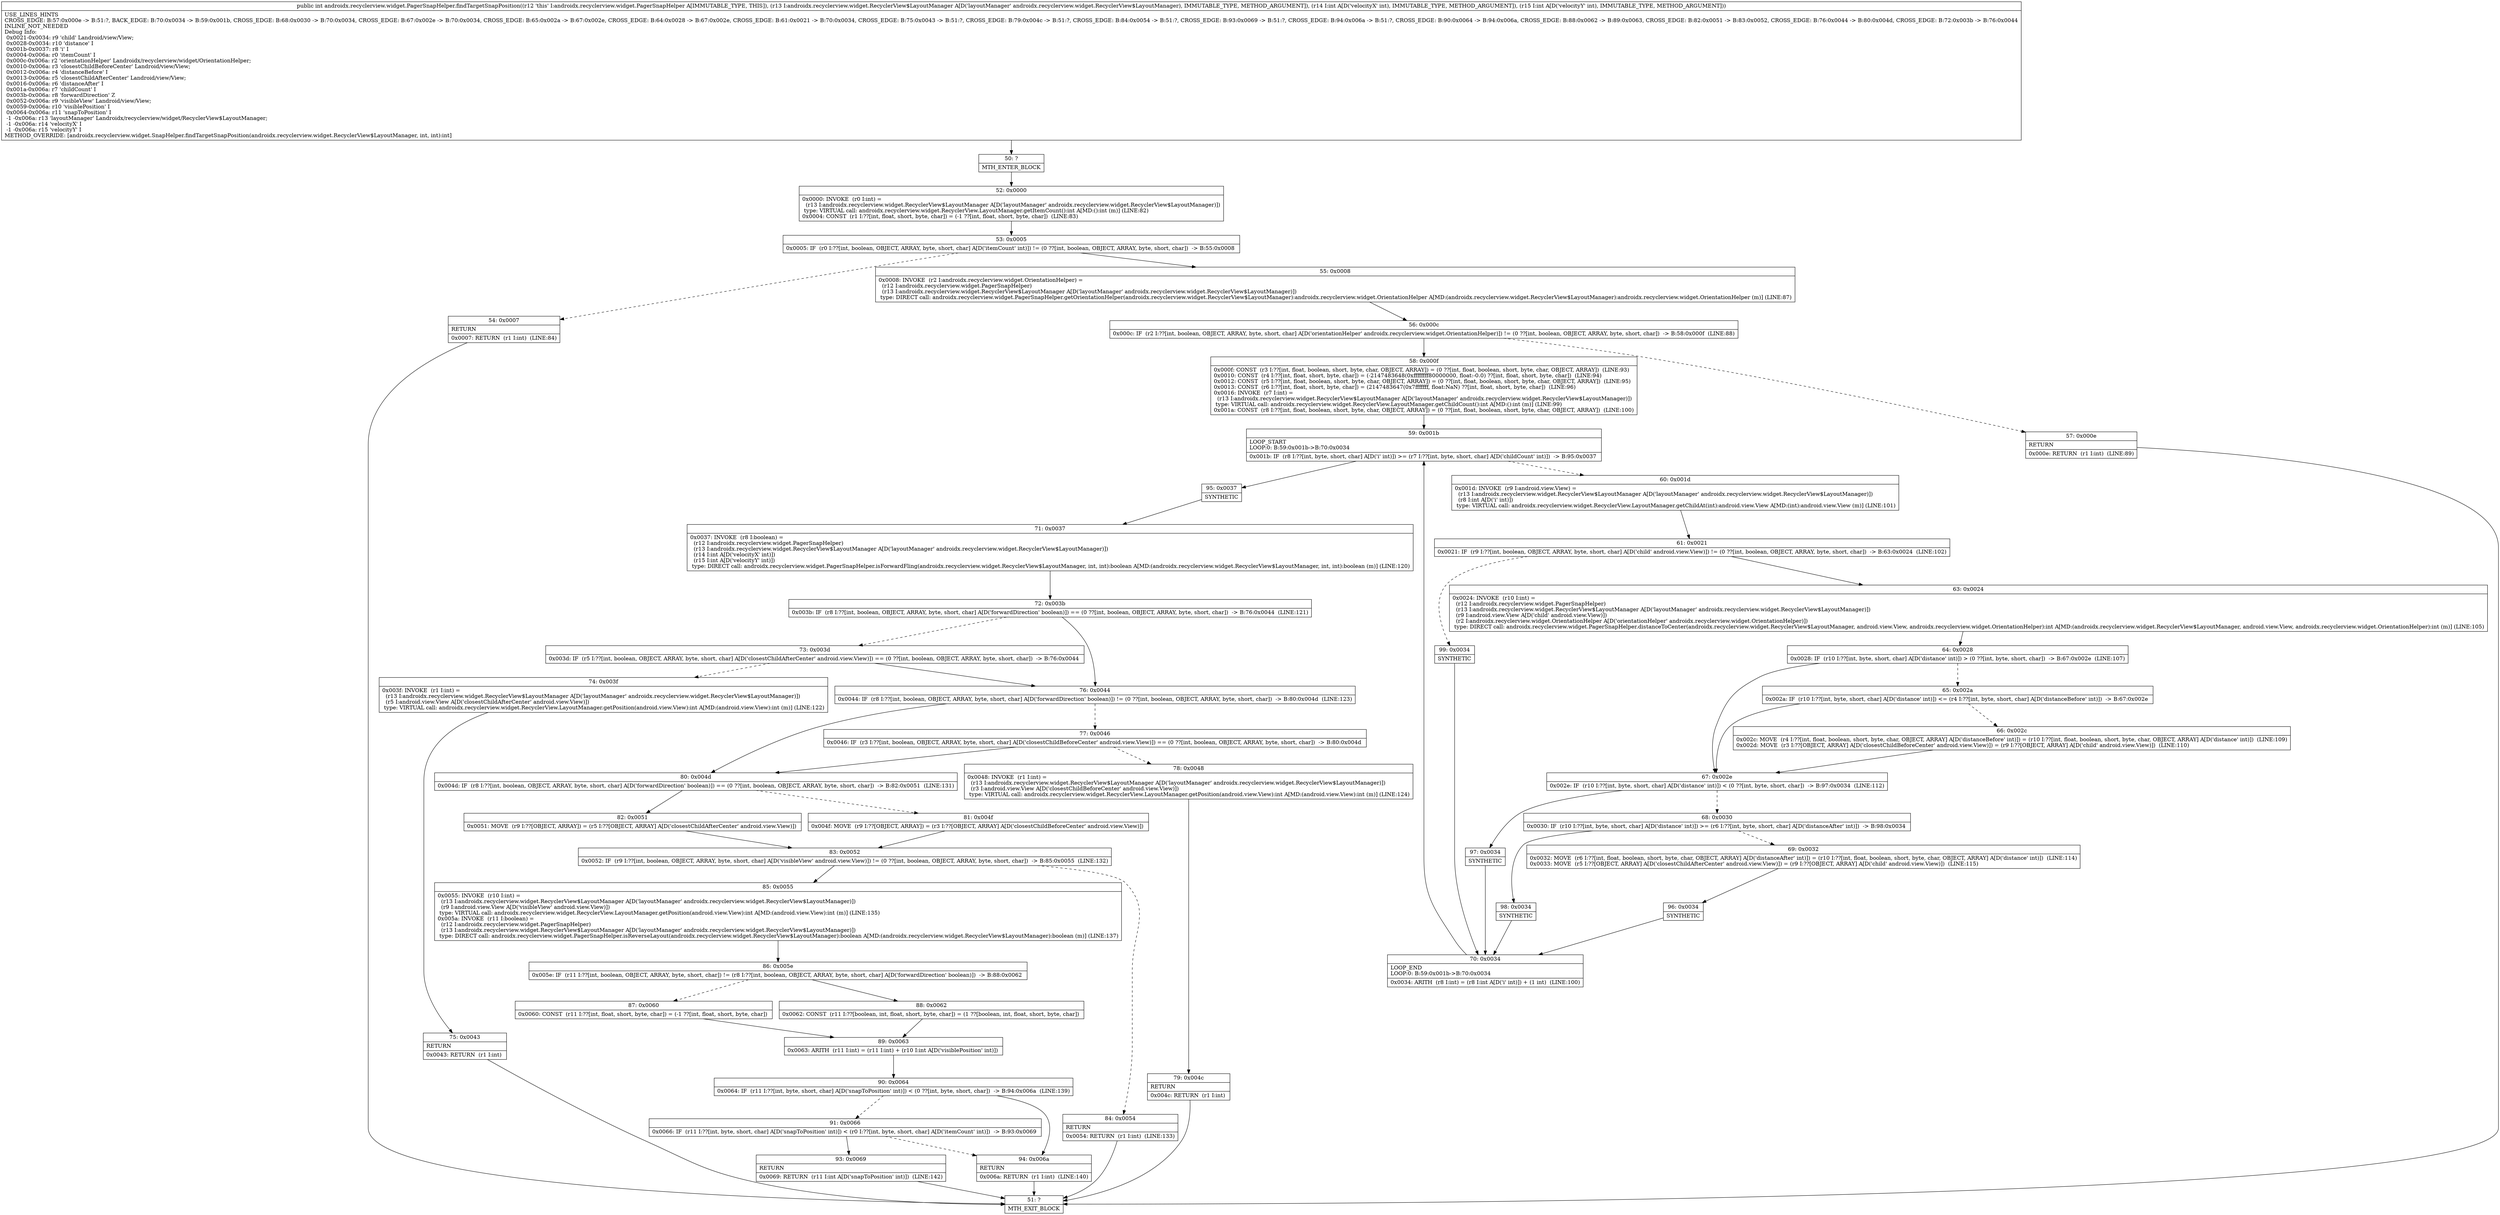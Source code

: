 digraph "CFG forandroidx.recyclerview.widget.PagerSnapHelper.findTargetSnapPosition(Landroidx\/recyclerview\/widget\/RecyclerView$LayoutManager;II)I" {
Node_50 [shape=record,label="{50\:\ ?|MTH_ENTER_BLOCK\l}"];
Node_52 [shape=record,label="{52\:\ 0x0000|0x0000: INVOKE  (r0 I:int) = \l  (r13 I:androidx.recyclerview.widget.RecyclerView$LayoutManager A[D('layoutManager' androidx.recyclerview.widget.RecyclerView$LayoutManager)])\l type: VIRTUAL call: androidx.recyclerview.widget.RecyclerView.LayoutManager.getItemCount():int A[MD:():int (m)] (LINE:82)\l0x0004: CONST  (r1 I:??[int, float, short, byte, char]) = (\-1 ??[int, float, short, byte, char])  (LINE:83)\l}"];
Node_53 [shape=record,label="{53\:\ 0x0005|0x0005: IF  (r0 I:??[int, boolean, OBJECT, ARRAY, byte, short, char] A[D('itemCount' int)]) != (0 ??[int, boolean, OBJECT, ARRAY, byte, short, char])  \-\> B:55:0x0008 \l}"];
Node_54 [shape=record,label="{54\:\ 0x0007|RETURN\l|0x0007: RETURN  (r1 I:int)  (LINE:84)\l}"];
Node_51 [shape=record,label="{51\:\ ?|MTH_EXIT_BLOCK\l}"];
Node_55 [shape=record,label="{55\:\ 0x0008|0x0008: INVOKE  (r2 I:androidx.recyclerview.widget.OrientationHelper) = \l  (r12 I:androidx.recyclerview.widget.PagerSnapHelper)\l  (r13 I:androidx.recyclerview.widget.RecyclerView$LayoutManager A[D('layoutManager' androidx.recyclerview.widget.RecyclerView$LayoutManager)])\l type: DIRECT call: androidx.recyclerview.widget.PagerSnapHelper.getOrientationHelper(androidx.recyclerview.widget.RecyclerView$LayoutManager):androidx.recyclerview.widget.OrientationHelper A[MD:(androidx.recyclerview.widget.RecyclerView$LayoutManager):androidx.recyclerview.widget.OrientationHelper (m)] (LINE:87)\l}"];
Node_56 [shape=record,label="{56\:\ 0x000c|0x000c: IF  (r2 I:??[int, boolean, OBJECT, ARRAY, byte, short, char] A[D('orientationHelper' androidx.recyclerview.widget.OrientationHelper)]) != (0 ??[int, boolean, OBJECT, ARRAY, byte, short, char])  \-\> B:58:0x000f  (LINE:88)\l}"];
Node_57 [shape=record,label="{57\:\ 0x000e|RETURN\l|0x000e: RETURN  (r1 I:int)  (LINE:89)\l}"];
Node_58 [shape=record,label="{58\:\ 0x000f|0x000f: CONST  (r3 I:??[int, float, boolean, short, byte, char, OBJECT, ARRAY]) = (0 ??[int, float, boolean, short, byte, char, OBJECT, ARRAY])  (LINE:93)\l0x0010: CONST  (r4 I:??[int, float, short, byte, char]) = (\-2147483648(0xffffffff80000000, float:\-0.0) ??[int, float, short, byte, char])  (LINE:94)\l0x0012: CONST  (r5 I:??[int, float, boolean, short, byte, char, OBJECT, ARRAY]) = (0 ??[int, float, boolean, short, byte, char, OBJECT, ARRAY])  (LINE:95)\l0x0013: CONST  (r6 I:??[int, float, short, byte, char]) = (2147483647(0x7fffffff, float:NaN) ??[int, float, short, byte, char])  (LINE:96)\l0x0016: INVOKE  (r7 I:int) = \l  (r13 I:androidx.recyclerview.widget.RecyclerView$LayoutManager A[D('layoutManager' androidx.recyclerview.widget.RecyclerView$LayoutManager)])\l type: VIRTUAL call: androidx.recyclerview.widget.RecyclerView.LayoutManager.getChildCount():int A[MD:():int (m)] (LINE:99)\l0x001a: CONST  (r8 I:??[int, float, boolean, short, byte, char, OBJECT, ARRAY]) = (0 ??[int, float, boolean, short, byte, char, OBJECT, ARRAY])  (LINE:100)\l}"];
Node_59 [shape=record,label="{59\:\ 0x001b|LOOP_START\lLOOP:0: B:59:0x001b\-\>B:70:0x0034\l|0x001b: IF  (r8 I:??[int, byte, short, char] A[D('i' int)]) \>= (r7 I:??[int, byte, short, char] A[D('childCount' int)])  \-\> B:95:0x0037 \l}"];
Node_60 [shape=record,label="{60\:\ 0x001d|0x001d: INVOKE  (r9 I:android.view.View) = \l  (r13 I:androidx.recyclerview.widget.RecyclerView$LayoutManager A[D('layoutManager' androidx.recyclerview.widget.RecyclerView$LayoutManager)])\l  (r8 I:int A[D('i' int)])\l type: VIRTUAL call: androidx.recyclerview.widget.RecyclerView.LayoutManager.getChildAt(int):android.view.View A[MD:(int):android.view.View (m)] (LINE:101)\l}"];
Node_61 [shape=record,label="{61\:\ 0x0021|0x0021: IF  (r9 I:??[int, boolean, OBJECT, ARRAY, byte, short, char] A[D('child' android.view.View)]) != (0 ??[int, boolean, OBJECT, ARRAY, byte, short, char])  \-\> B:63:0x0024  (LINE:102)\l}"];
Node_63 [shape=record,label="{63\:\ 0x0024|0x0024: INVOKE  (r10 I:int) = \l  (r12 I:androidx.recyclerview.widget.PagerSnapHelper)\l  (r13 I:androidx.recyclerview.widget.RecyclerView$LayoutManager A[D('layoutManager' androidx.recyclerview.widget.RecyclerView$LayoutManager)])\l  (r9 I:android.view.View A[D('child' android.view.View)])\l  (r2 I:androidx.recyclerview.widget.OrientationHelper A[D('orientationHelper' androidx.recyclerview.widget.OrientationHelper)])\l type: DIRECT call: androidx.recyclerview.widget.PagerSnapHelper.distanceToCenter(androidx.recyclerview.widget.RecyclerView$LayoutManager, android.view.View, androidx.recyclerview.widget.OrientationHelper):int A[MD:(androidx.recyclerview.widget.RecyclerView$LayoutManager, android.view.View, androidx.recyclerview.widget.OrientationHelper):int (m)] (LINE:105)\l}"];
Node_64 [shape=record,label="{64\:\ 0x0028|0x0028: IF  (r10 I:??[int, byte, short, char] A[D('distance' int)]) \> (0 ??[int, byte, short, char])  \-\> B:67:0x002e  (LINE:107)\l}"];
Node_65 [shape=record,label="{65\:\ 0x002a|0x002a: IF  (r10 I:??[int, byte, short, char] A[D('distance' int)]) \<= (r4 I:??[int, byte, short, char] A[D('distanceBefore' int)])  \-\> B:67:0x002e \l}"];
Node_66 [shape=record,label="{66\:\ 0x002c|0x002c: MOVE  (r4 I:??[int, float, boolean, short, byte, char, OBJECT, ARRAY] A[D('distanceBefore' int)]) = (r10 I:??[int, float, boolean, short, byte, char, OBJECT, ARRAY] A[D('distance' int)])  (LINE:109)\l0x002d: MOVE  (r3 I:??[OBJECT, ARRAY] A[D('closestChildBeforeCenter' android.view.View)]) = (r9 I:??[OBJECT, ARRAY] A[D('child' android.view.View)])  (LINE:110)\l}"];
Node_67 [shape=record,label="{67\:\ 0x002e|0x002e: IF  (r10 I:??[int, byte, short, char] A[D('distance' int)]) \< (0 ??[int, byte, short, char])  \-\> B:97:0x0034  (LINE:112)\l}"];
Node_68 [shape=record,label="{68\:\ 0x0030|0x0030: IF  (r10 I:??[int, byte, short, char] A[D('distance' int)]) \>= (r6 I:??[int, byte, short, char] A[D('distanceAfter' int)])  \-\> B:98:0x0034 \l}"];
Node_69 [shape=record,label="{69\:\ 0x0032|0x0032: MOVE  (r6 I:??[int, float, boolean, short, byte, char, OBJECT, ARRAY] A[D('distanceAfter' int)]) = (r10 I:??[int, float, boolean, short, byte, char, OBJECT, ARRAY] A[D('distance' int)])  (LINE:114)\l0x0033: MOVE  (r5 I:??[OBJECT, ARRAY] A[D('closestChildAfterCenter' android.view.View)]) = (r9 I:??[OBJECT, ARRAY] A[D('child' android.view.View)])  (LINE:115)\l}"];
Node_96 [shape=record,label="{96\:\ 0x0034|SYNTHETIC\l}"];
Node_70 [shape=record,label="{70\:\ 0x0034|LOOP_END\lLOOP:0: B:59:0x001b\-\>B:70:0x0034\l|0x0034: ARITH  (r8 I:int) = (r8 I:int A[D('i' int)]) + (1 int)  (LINE:100)\l}"];
Node_98 [shape=record,label="{98\:\ 0x0034|SYNTHETIC\l}"];
Node_97 [shape=record,label="{97\:\ 0x0034|SYNTHETIC\l}"];
Node_99 [shape=record,label="{99\:\ 0x0034|SYNTHETIC\l}"];
Node_95 [shape=record,label="{95\:\ 0x0037|SYNTHETIC\l}"];
Node_71 [shape=record,label="{71\:\ 0x0037|0x0037: INVOKE  (r8 I:boolean) = \l  (r12 I:androidx.recyclerview.widget.PagerSnapHelper)\l  (r13 I:androidx.recyclerview.widget.RecyclerView$LayoutManager A[D('layoutManager' androidx.recyclerview.widget.RecyclerView$LayoutManager)])\l  (r14 I:int A[D('velocityX' int)])\l  (r15 I:int A[D('velocityY' int)])\l type: DIRECT call: androidx.recyclerview.widget.PagerSnapHelper.isForwardFling(androidx.recyclerview.widget.RecyclerView$LayoutManager, int, int):boolean A[MD:(androidx.recyclerview.widget.RecyclerView$LayoutManager, int, int):boolean (m)] (LINE:120)\l}"];
Node_72 [shape=record,label="{72\:\ 0x003b|0x003b: IF  (r8 I:??[int, boolean, OBJECT, ARRAY, byte, short, char] A[D('forwardDirection' boolean)]) == (0 ??[int, boolean, OBJECT, ARRAY, byte, short, char])  \-\> B:76:0x0044  (LINE:121)\l}"];
Node_73 [shape=record,label="{73\:\ 0x003d|0x003d: IF  (r5 I:??[int, boolean, OBJECT, ARRAY, byte, short, char] A[D('closestChildAfterCenter' android.view.View)]) == (0 ??[int, boolean, OBJECT, ARRAY, byte, short, char])  \-\> B:76:0x0044 \l}"];
Node_74 [shape=record,label="{74\:\ 0x003f|0x003f: INVOKE  (r1 I:int) = \l  (r13 I:androidx.recyclerview.widget.RecyclerView$LayoutManager A[D('layoutManager' androidx.recyclerview.widget.RecyclerView$LayoutManager)])\l  (r5 I:android.view.View A[D('closestChildAfterCenter' android.view.View)])\l type: VIRTUAL call: androidx.recyclerview.widget.RecyclerView.LayoutManager.getPosition(android.view.View):int A[MD:(android.view.View):int (m)] (LINE:122)\l}"];
Node_75 [shape=record,label="{75\:\ 0x0043|RETURN\l|0x0043: RETURN  (r1 I:int) \l}"];
Node_76 [shape=record,label="{76\:\ 0x0044|0x0044: IF  (r8 I:??[int, boolean, OBJECT, ARRAY, byte, short, char] A[D('forwardDirection' boolean)]) != (0 ??[int, boolean, OBJECT, ARRAY, byte, short, char])  \-\> B:80:0x004d  (LINE:123)\l}"];
Node_77 [shape=record,label="{77\:\ 0x0046|0x0046: IF  (r3 I:??[int, boolean, OBJECT, ARRAY, byte, short, char] A[D('closestChildBeforeCenter' android.view.View)]) == (0 ??[int, boolean, OBJECT, ARRAY, byte, short, char])  \-\> B:80:0x004d \l}"];
Node_78 [shape=record,label="{78\:\ 0x0048|0x0048: INVOKE  (r1 I:int) = \l  (r13 I:androidx.recyclerview.widget.RecyclerView$LayoutManager A[D('layoutManager' androidx.recyclerview.widget.RecyclerView$LayoutManager)])\l  (r3 I:android.view.View A[D('closestChildBeforeCenter' android.view.View)])\l type: VIRTUAL call: androidx.recyclerview.widget.RecyclerView.LayoutManager.getPosition(android.view.View):int A[MD:(android.view.View):int (m)] (LINE:124)\l}"];
Node_79 [shape=record,label="{79\:\ 0x004c|RETURN\l|0x004c: RETURN  (r1 I:int) \l}"];
Node_80 [shape=record,label="{80\:\ 0x004d|0x004d: IF  (r8 I:??[int, boolean, OBJECT, ARRAY, byte, short, char] A[D('forwardDirection' boolean)]) == (0 ??[int, boolean, OBJECT, ARRAY, byte, short, char])  \-\> B:82:0x0051  (LINE:131)\l}"];
Node_81 [shape=record,label="{81\:\ 0x004f|0x004f: MOVE  (r9 I:??[OBJECT, ARRAY]) = (r3 I:??[OBJECT, ARRAY] A[D('closestChildBeforeCenter' android.view.View)]) \l}"];
Node_83 [shape=record,label="{83\:\ 0x0052|0x0052: IF  (r9 I:??[int, boolean, OBJECT, ARRAY, byte, short, char] A[D('visibleView' android.view.View)]) != (0 ??[int, boolean, OBJECT, ARRAY, byte, short, char])  \-\> B:85:0x0055  (LINE:132)\l}"];
Node_84 [shape=record,label="{84\:\ 0x0054|RETURN\l|0x0054: RETURN  (r1 I:int)  (LINE:133)\l}"];
Node_85 [shape=record,label="{85\:\ 0x0055|0x0055: INVOKE  (r10 I:int) = \l  (r13 I:androidx.recyclerview.widget.RecyclerView$LayoutManager A[D('layoutManager' androidx.recyclerview.widget.RecyclerView$LayoutManager)])\l  (r9 I:android.view.View A[D('visibleView' android.view.View)])\l type: VIRTUAL call: androidx.recyclerview.widget.RecyclerView.LayoutManager.getPosition(android.view.View):int A[MD:(android.view.View):int (m)] (LINE:135)\l0x005a: INVOKE  (r11 I:boolean) = \l  (r12 I:androidx.recyclerview.widget.PagerSnapHelper)\l  (r13 I:androidx.recyclerview.widget.RecyclerView$LayoutManager A[D('layoutManager' androidx.recyclerview.widget.RecyclerView$LayoutManager)])\l type: DIRECT call: androidx.recyclerview.widget.PagerSnapHelper.isReverseLayout(androidx.recyclerview.widget.RecyclerView$LayoutManager):boolean A[MD:(androidx.recyclerview.widget.RecyclerView$LayoutManager):boolean (m)] (LINE:137)\l}"];
Node_86 [shape=record,label="{86\:\ 0x005e|0x005e: IF  (r11 I:??[int, boolean, OBJECT, ARRAY, byte, short, char]) != (r8 I:??[int, boolean, OBJECT, ARRAY, byte, short, char] A[D('forwardDirection' boolean)])  \-\> B:88:0x0062 \l}"];
Node_87 [shape=record,label="{87\:\ 0x0060|0x0060: CONST  (r11 I:??[int, float, short, byte, char]) = (\-1 ??[int, float, short, byte, char]) \l}"];
Node_89 [shape=record,label="{89\:\ 0x0063|0x0063: ARITH  (r11 I:int) = (r11 I:int) + (r10 I:int A[D('visiblePosition' int)]) \l}"];
Node_90 [shape=record,label="{90\:\ 0x0064|0x0064: IF  (r11 I:??[int, byte, short, char] A[D('snapToPosition' int)]) \< (0 ??[int, byte, short, char])  \-\> B:94:0x006a  (LINE:139)\l}"];
Node_91 [shape=record,label="{91\:\ 0x0066|0x0066: IF  (r11 I:??[int, byte, short, char] A[D('snapToPosition' int)]) \< (r0 I:??[int, byte, short, char] A[D('itemCount' int)])  \-\> B:93:0x0069 \l}"];
Node_93 [shape=record,label="{93\:\ 0x0069|RETURN\l|0x0069: RETURN  (r11 I:int A[D('snapToPosition' int)])  (LINE:142)\l}"];
Node_94 [shape=record,label="{94\:\ 0x006a|RETURN\l|0x006a: RETURN  (r1 I:int)  (LINE:140)\l}"];
Node_88 [shape=record,label="{88\:\ 0x0062|0x0062: CONST  (r11 I:??[boolean, int, float, short, byte, char]) = (1 ??[boolean, int, float, short, byte, char]) \l}"];
Node_82 [shape=record,label="{82\:\ 0x0051|0x0051: MOVE  (r9 I:??[OBJECT, ARRAY]) = (r5 I:??[OBJECT, ARRAY] A[D('closestChildAfterCenter' android.view.View)]) \l}"];
MethodNode[shape=record,label="{public int androidx.recyclerview.widget.PagerSnapHelper.findTargetSnapPosition((r12 'this' I:androidx.recyclerview.widget.PagerSnapHelper A[IMMUTABLE_TYPE, THIS]), (r13 I:androidx.recyclerview.widget.RecyclerView$LayoutManager A[D('layoutManager' androidx.recyclerview.widget.RecyclerView$LayoutManager), IMMUTABLE_TYPE, METHOD_ARGUMENT]), (r14 I:int A[D('velocityX' int), IMMUTABLE_TYPE, METHOD_ARGUMENT]), (r15 I:int A[D('velocityY' int), IMMUTABLE_TYPE, METHOD_ARGUMENT]))  | USE_LINES_HINTS\lCROSS_EDGE: B:57:0x000e \-\> B:51:?, BACK_EDGE: B:70:0x0034 \-\> B:59:0x001b, CROSS_EDGE: B:68:0x0030 \-\> B:70:0x0034, CROSS_EDGE: B:67:0x002e \-\> B:70:0x0034, CROSS_EDGE: B:65:0x002a \-\> B:67:0x002e, CROSS_EDGE: B:64:0x0028 \-\> B:67:0x002e, CROSS_EDGE: B:61:0x0021 \-\> B:70:0x0034, CROSS_EDGE: B:75:0x0043 \-\> B:51:?, CROSS_EDGE: B:79:0x004c \-\> B:51:?, CROSS_EDGE: B:84:0x0054 \-\> B:51:?, CROSS_EDGE: B:93:0x0069 \-\> B:51:?, CROSS_EDGE: B:94:0x006a \-\> B:51:?, CROSS_EDGE: B:90:0x0064 \-\> B:94:0x006a, CROSS_EDGE: B:88:0x0062 \-\> B:89:0x0063, CROSS_EDGE: B:82:0x0051 \-\> B:83:0x0052, CROSS_EDGE: B:76:0x0044 \-\> B:80:0x004d, CROSS_EDGE: B:72:0x003b \-\> B:76:0x0044\lINLINE_NOT_NEEDED\lDebug Info:\l  0x0021\-0x0034: r9 'child' Landroid\/view\/View;\l  0x0028\-0x0034: r10 'distance' I\l  0x001b\-0x0037: r8 'i' I\l  0x0004\-0x006a: r0 'itemCount' I\l  0x000c\-0x006a: r2 'orientationHelper' Landroidx\/recyclerview\/widget\/OrientationHelper;\l  0x0010\-0x006a: r3 'closestChildBeforeCenter' Landroid\/view\/View;\l  0x0012\-0x006a: r4 'distanceBefore' I\l  0x0013\-0x006a: r5 'closestChildAfterCenter' Landroid\/view\/View;\l  0x0016\-0x006a: r6 'distanceAfter' I\l  0x001a\-0x006a: r7 'childCount' I\l  0x003b\-0x006a: r8 'forwardDirection' Z\l  0x0052\-0x006a: r9 'visibleView' Landroid\/view\/View;\l  0x0059\-0x006a: r10 'visiblePosition' I\l  0x0064\-0x006a: r11 'snapToPosition' I\l  \-1 \-0x006a: r13 'layoutManager' Landroidx\/recyclerview\/widget\/RecyclerView$LayoutManager;\l  \-1 \-0x006a: r14 'velocityX' I\l  \-1 \-0x006a: r15 'velocityY' I\lMETHOD_OVERRIDE: [androidx.recyclerview.widget.SnapHelper.findTargetSnapPosition(androidx.recyclerview.widget.RecyclerView$LayoutManager, int, int):int]\l}"];
MethodNode -> Node_50;Node_50 -> Node_52;
Node_52 -> Node_53;
Node_53 -> Node_54[style=dashed];
Node_53 -> Node_55;
Node_54 -> Node_51;
Node_55 -> Node_56;
Node_56 -> Node_57[style=dashed];
Node_56 -> Node_58;
Node_57 -> Node_51;
Node_58 -> Node_59;
Node_59 -> Node_60[style=dashed];
Node_59 -> Node_95;
Node_60 -> Node_61;
Node_61 -> Node_63;
Node_61 -> Node_99[style=dashed];
Node_63 -> Node_64;
Node_64 -> Node_65[style=dashed];
Node_64 -> Node_67;
Node_65 -> Node_66[style=dashed];
Node_65 -> Node_67;
Node_66 -> Node_67;
Node_67 -> Node_68[style=dashed];
Node_67 -> Node_97;
Node_68 -> Node_69[style=dashed];
Node_68 -> Node_98;
Node_69 -> Node_96;
Node_96 -> Node_70;
Node_70 -> Node_59;
Node_98 -> Node_70;
Node_97 -> Node_70;
Node_99 -> Node_70;
Node_95 -> Node_71;
Node_71 -> Node_72;
Node_72 -> Node_73[style=dashed];
Node_72 -> Node_76;
Node_73 -> Node_74[style=dashed];
Node_73 -> Node_76;
Node_74 -> Node_75;
Node_75 -> Node_51;
Node_76 -> Node_77[style=dashed];
Node_76 -> Node_80;
Node_77 -> Node_78[style=dashed];
Node_77 -> Node_80;
Node_78 -> Node_79;
Node_79 -> Node_51;
Node_80 -> Node_81[style=dashed];
Node_80 -> Node_82;
Node_81 -> Node_83;
Node_83 -> Node_84[style=dashed];
Node_83 -> Node_85;
Node_84 -> Node_51;
Node_85 -> Node_86;
Node_86 -> Node_87[style=dashed];
Node_86 -> Node_88;
Node_87 -> Node_89;
Node_89 -> Node_90;
Node_90 -> Node_91[style=dashed];
Node_90 -> Node_94;
Node_91 -> Node_93;
Node_91 -> Node_94[style=dashed];
Node_93 -> Node_51;
Node_94 -> Node_51;
Node_88 -> Node_89;
Node_82 -> Node_83;
}

